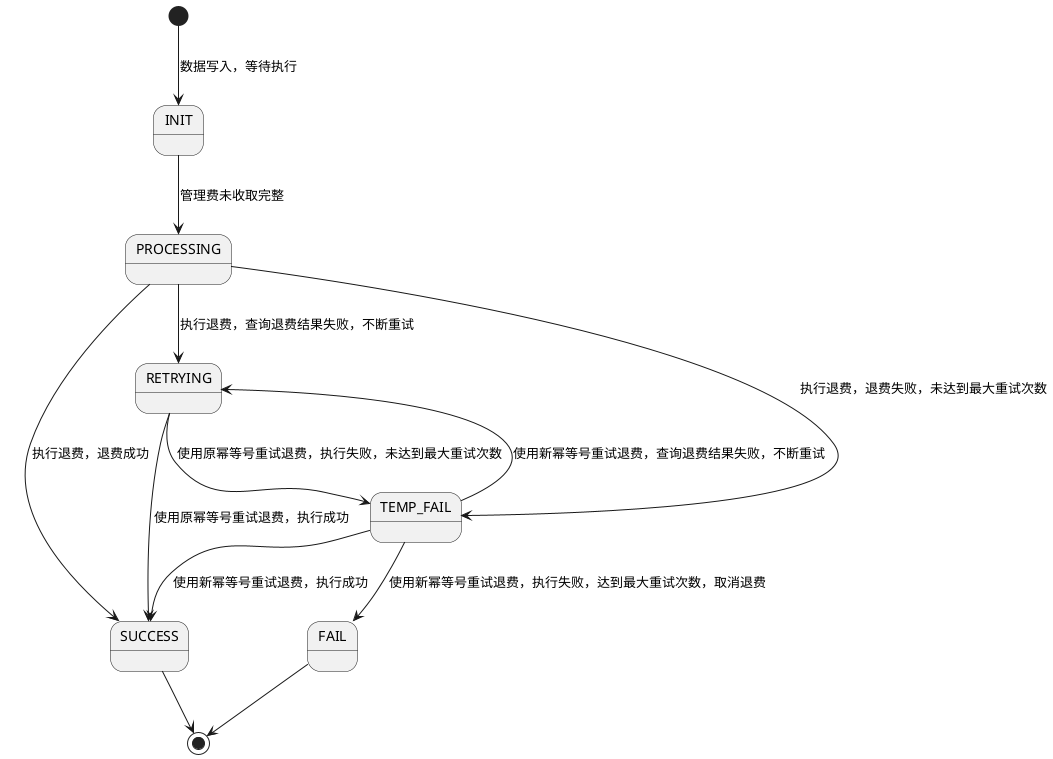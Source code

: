 @startuml

'3_状态机
[*] --> INIT: 数据写入，等待执行

INIT --> PROCESSING: 管理费未收取完整

PROCESSING --> SUCCESS: 执行退费，退费成功

PROCESSING --> RETRYING: 执行退费，查询退费结果失败，不断重试

PROCESSING --> TEMP_FAIL: 执行退费，退费失败，未达到最大重试次数

RETRYING --> SUCCESS: 使用原幂等号重试退费，执行成功

RETRYING --> TEMP_FAIL: 使用原幂等号重试退费，执行失败，未达到最大重试次数

TEMP_FAIL --> FAIL: 使用新幂等号重试退费，执行失败，达到最大重试次数，取消退费

TEMP_FAIL --> RETRYING: 使用新幂等号重试退费，查询退费结果失败，不断重试

TEMP_FAIL --> SUCCESS: 使用新幂等号重试退费，执行成功

SUCCESS --> [*]

FAIL --> [*]

@enduml